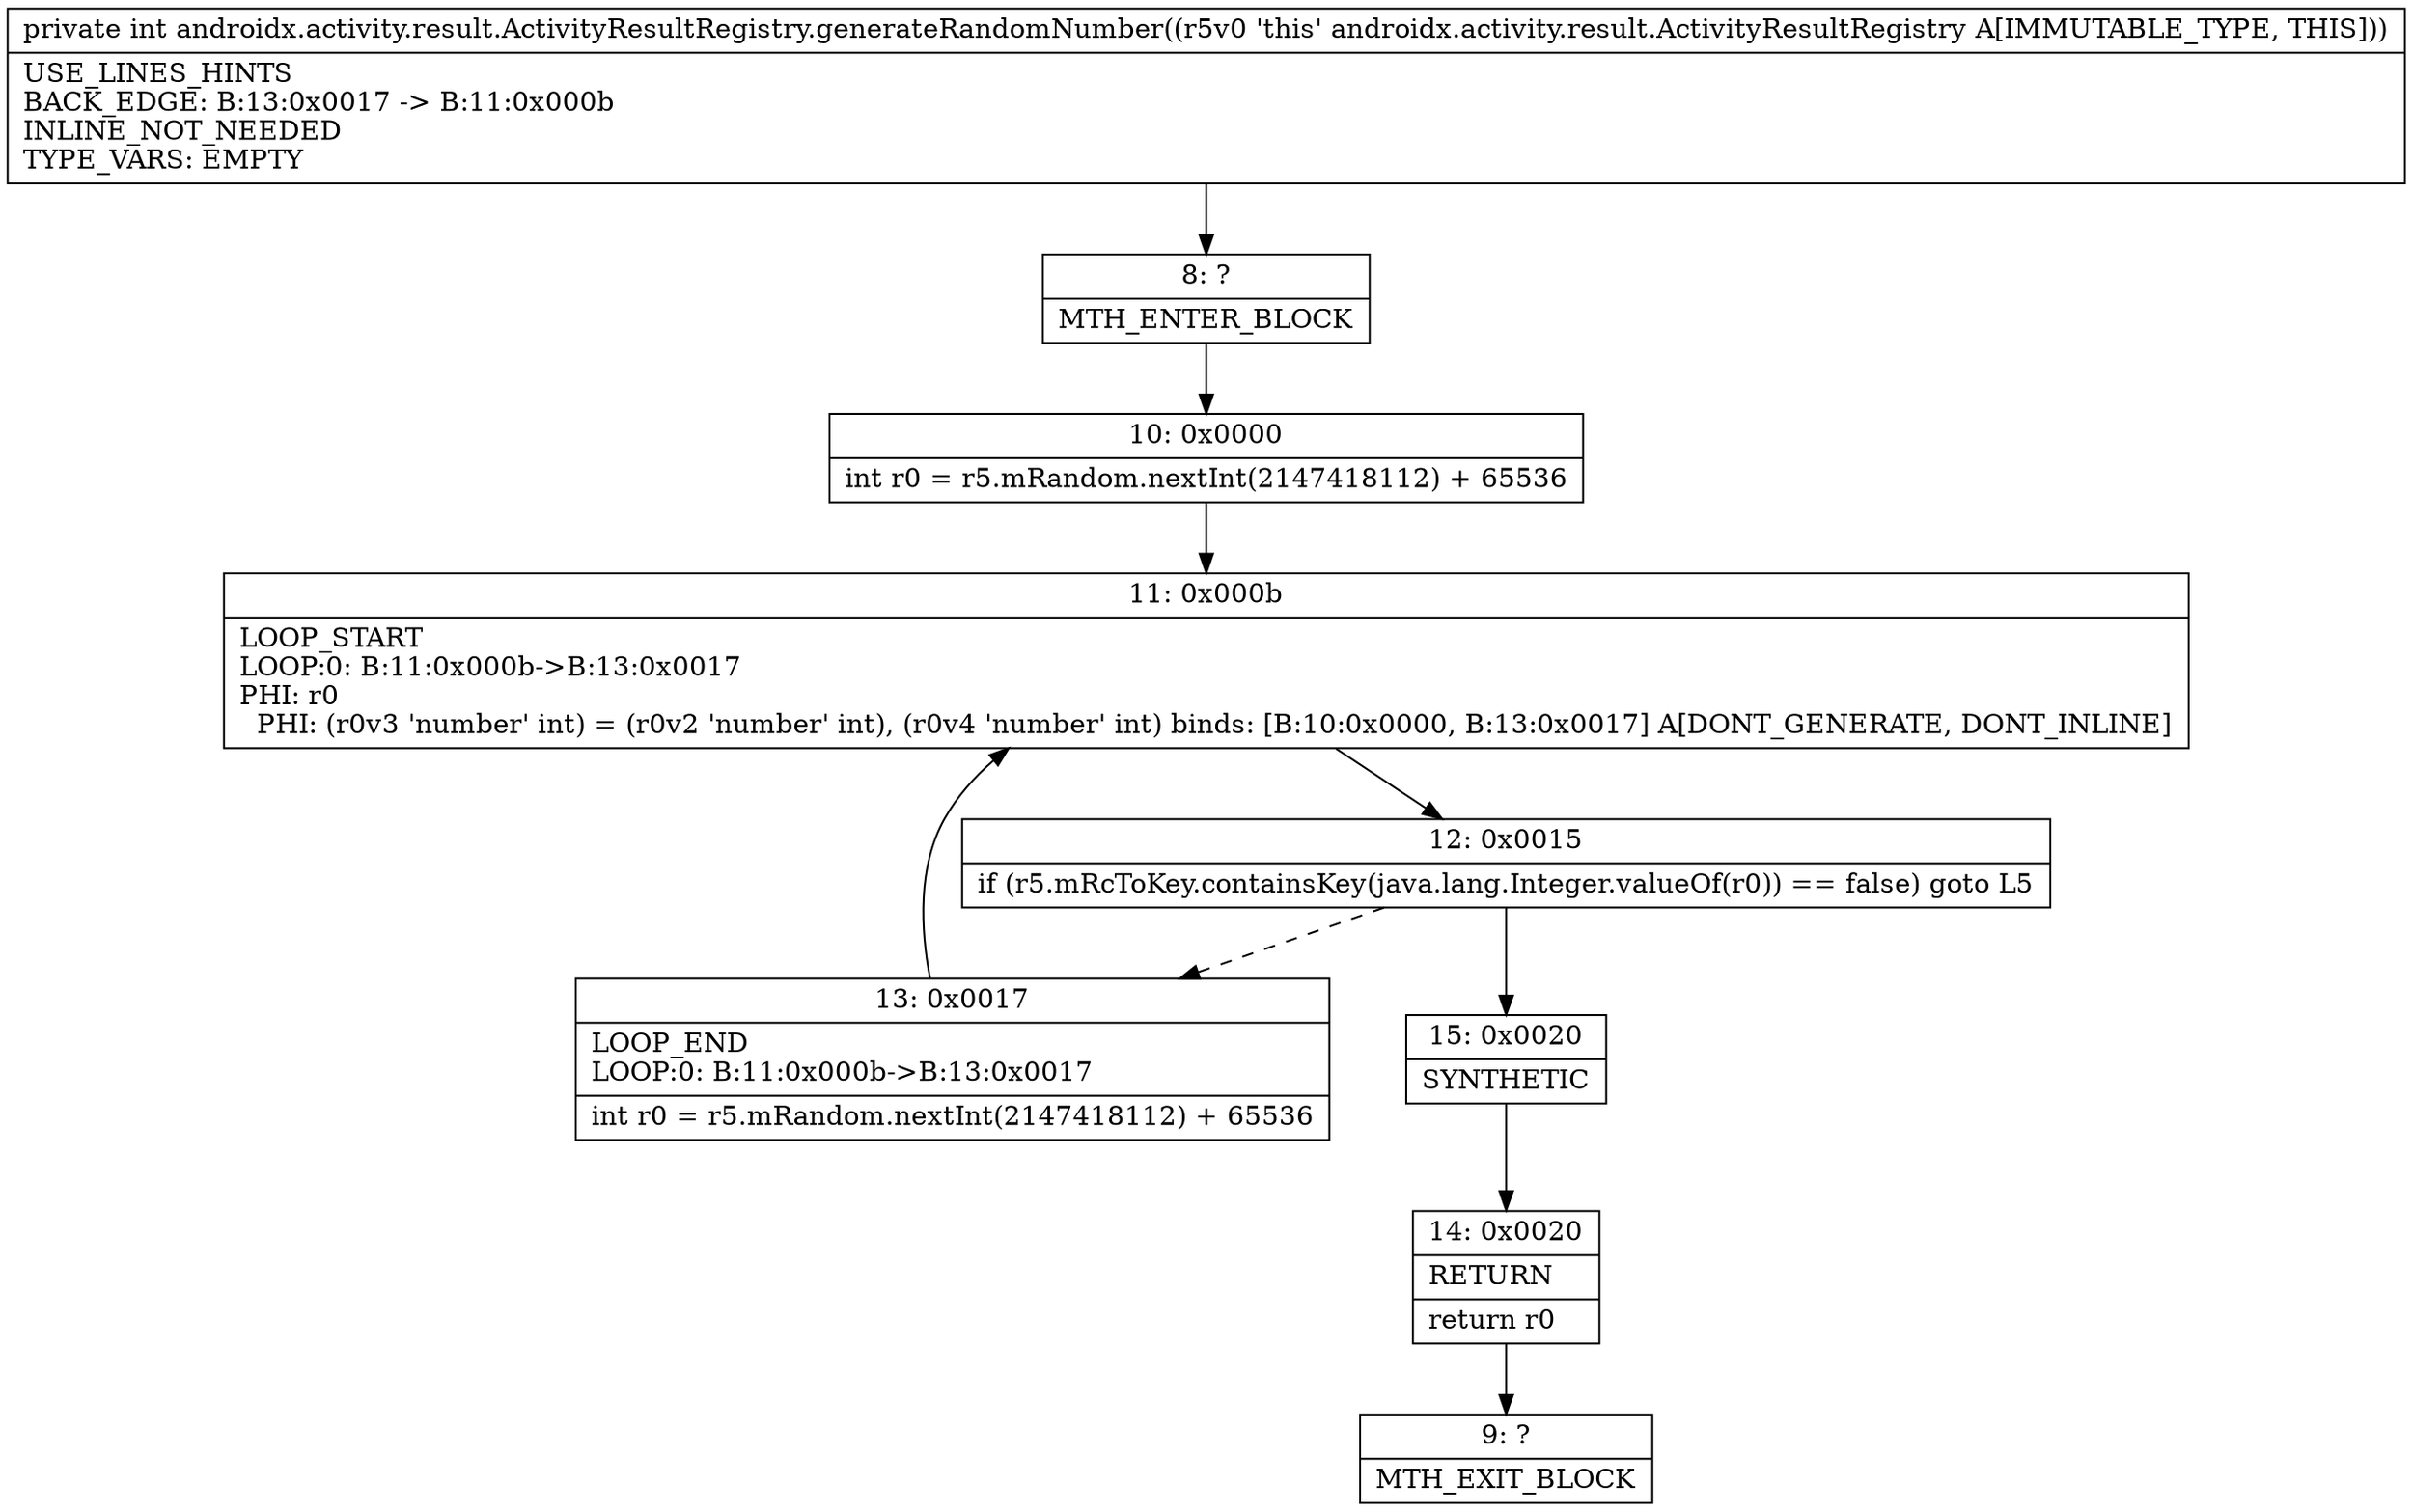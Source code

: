 digraph "CFG forandroidx.activity.result.ActivityResultRegistry.generateRandomNumber()I" {
Node_8 [shape=record,label="{8\:\ ?|MTH_ENTER_BLOCK\l}"];
Node_10 [shape=record,label="{10\:\ 0x0000|int r0 = r5.mRandom.nextInt(2147418112) + 65536\l}"];
Node_11 [shape=record,label="{11\:\ 0x000b|LOOP_START\lLOOP:0: B:11:0x000b\-\>B:13:0x0017\lPHI: r0 \l  PHI: (r0v3 'number' int) = (r0v2 'number' int), (r0v4 'number' int) binds: [B:10:0x0000, B:13:0x0017] A[DONT_GENERATE, DONT_INLINE]\l}"];
Node_12 [shape=record,label="{12\:\ 0x0015|if (r5.mRcToKey.containsKey(java.lang.Integer.valueOf(r0)) == false) goto L5\l}"];
Node_13 [shape=record,label="{13\:\ 0x0017|LOOP_END\lLOOP:0: B:11:0x000b\-\>B:13:0x0017\l|int r0 = r5.mRandom.nextInt(2147418112) + 65536\l}"];
Node_15 [shape=record,label="{15\:\ 0x0020|SYNTHETIC\l}"];
Node_14 [shape=record,label="{14\:\ 0x0020|RETURN\l|return r0\l}"];
Node_9 [shape=record,label="{9\:\ ?|MTH_EXIT_BLOCK\l}"];
MethodNode[shape=record,label="{private int androidx.activity.result.ActivityResultRegistry.generateRandomNumber((r5v0 'this' androidx.activity.result.ActivityResultRegistry A[IMMUTABLE_TYPE, THIS]))  | USE_LINES_HINTS\lBACK_EDGE: B:13:0x0017 \-\> B:11:0x000b\lINLINE_NOT_NEEDED\lTYPE_VARS: EMPTY\l}"];
MethodNode -> Node_8;Node_8 -> Node_10;
Node_10 -> Node_11;
Node_11 -> Node_12;
Node_12 -> Node_13[style=dashed];
Node_12 -> Node_15;
Node_13 -> Node_11;
Node_15 -> Node_14;
Node_14 -> Node_9;
}

